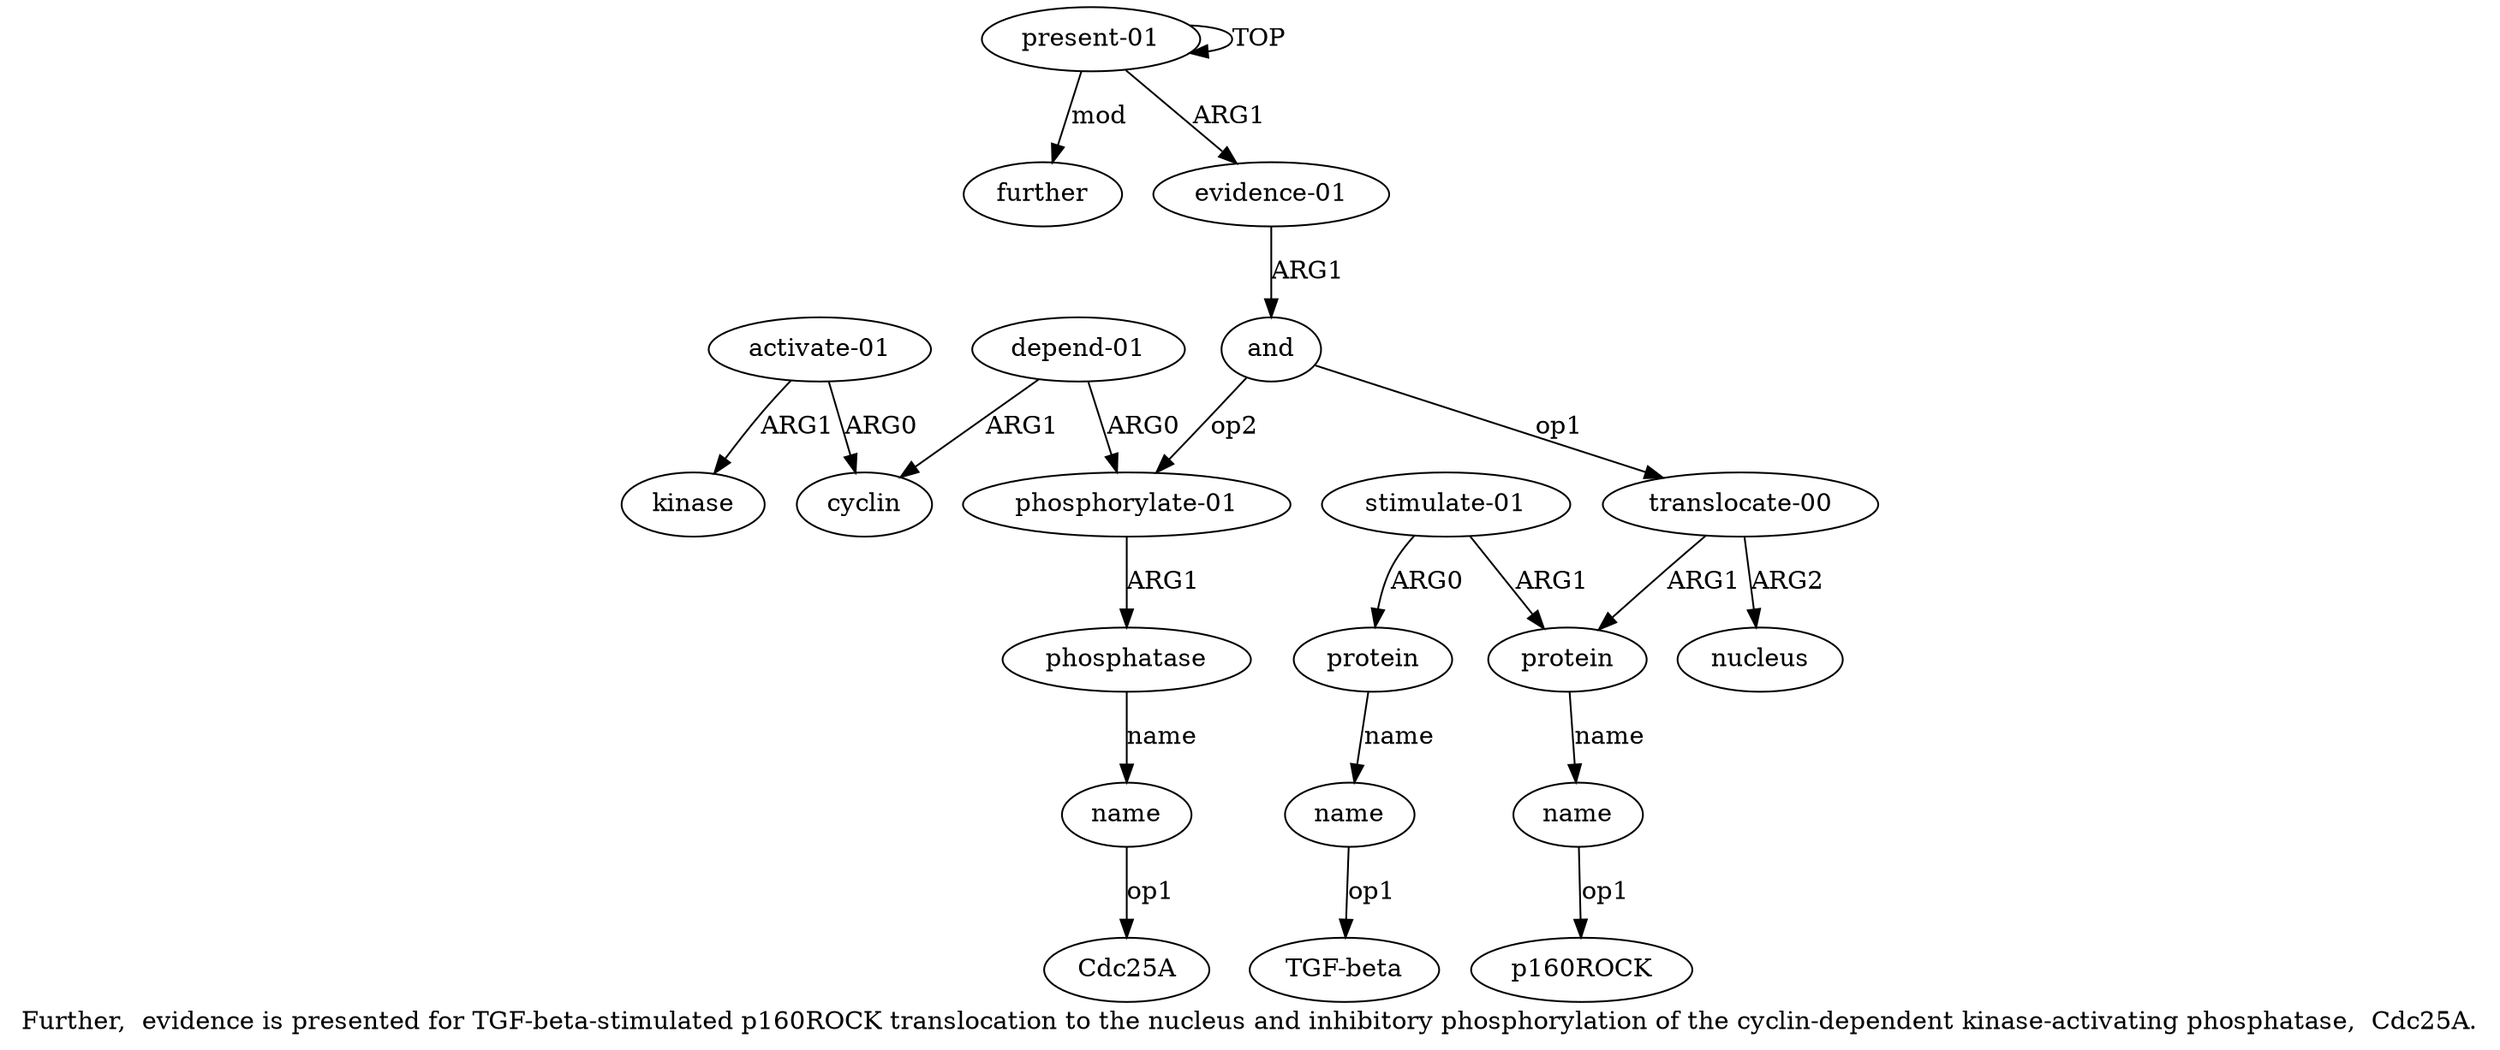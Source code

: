 digraph  {
	graph [label="Further,  evidence is presented for TGF-beta-stimulated p160ROCK translocation to the nucleus and inhibitory phosphorylation of \
the cyclin-dependent kinase-activating phosphatase,  Cdc25A."];
	node [label="\N"];
	a15	 [color=black,
		gold_ind=15,
		gold_label="activate-01",
		label="activate-01",
		test_ind=15,
		test_label="activate-01"];
	a14	 [color=black,
		gold_ind=14,
		gold_label=cyclin,
		label=cyclin,
		test_ind=14,
		test_label=cyclin];
	a15 -> a14 [key=0,
	color=black,
	gold_label=ARG0,
	label=ARG0,
	test_label=ARG0];
a16 [color=black,
	gold_ind=16,
	gold_label=kinase,
	label=kinase,
	test_ind=16,
	test_label=kinase];
a15 -> a16 [key=0,
color=black,
gold_label=ARG1,
label=ARG1,
test_label=ARG1];
a17 [color=black,
gold_ind=17,
gold_label=further,
label=further,
test_ind=17,
test_label=further];
a11 [color=black,
gold_ind=11,
gold_label=phosphatase,
label=phosphatase,
test_ind=11,
test_label=phosphatase];
a12 [color=black,
gold_ind=12,
gold_label=name,
label=name,
test_ind=12,
test_label=name];
a11 -> a12 [key=0,
color=black,
gold_label=name,
label=name,
test_label=name];
a10 [color=black,
gold_ind=10,
gold_label="phosphorylate-01",
label="phosphorylate-01",
test_ind=10,
test_label="phosphorylate-01"];
a10 -> a11 [key=0,
color=black,
gold_label=ARG1,
label=ARG1,
test_label=ARG1];
a13 [color=black,
gold_ind=13,
gold_label="depend-01",
label="depend-01",
test_ind=13,
test_label="depend-01"];
a13 -> a14 [key=0,
color=black,
gold_label=ARG1,
label=ARG1,
test_label=ARG1];
a13 -> a10 [key=0,
color=black,
gold_label=ARG0,
label=ARG0,
test_label=ARG0];
"a12 Cdc25A" [color=black,
gold_ind=-1,
gold_label=Cdc25A,
label=Cdc25A,
test_ind=-1,
test_label=Cdc25A];
a12 -> "a12 Cdc25A" [key=0,
color=black,
gold_label=op1,
label=op1,
test_label=op1];
"a5 p160ROCK" [color=black,
gold_ind=-1,
gold_label=p160ROCK,
label=p160ROCK,
test_ind=-1,
test_label=p160ROCK];
"a8 TGF-beta" [color=black,
gold_ind=-1,
gold_label="TGF-beta",
label="TGF-beta",
test_ind=-1,
test_label="TGF-beta"];
a1 [color=black,
gold_ind=1,
gold_label="evidence-01",
label="evidence-01",
test_ind=1,
test_label="evidence-01"];
a2 [color=black,
gold_ind=2,
gold_label=and,
label=and,
test_ind=2,
test_label=and];
a1 -> a2 [key=0,
color=black,
gold_label=ARG1,
label=ARG1,
test_label=ARG1];
a0 [color=black,
gold_ind=0,
gold_label="present-01",
label="present-01",
test_ind=0,
test_label="present-01"];
a0 -> a17 [key=0,
color=black,
gold_label=mod,
label=mod,
test_label=mod];
a0 -> a1 [key=0,
color=black,
gold_label=ARG1,
label=ARG1,
test_label=ARG1];
a0 -> a0 [key=0,
color=black,
gold_label=TOP,
label=TOP,
test_label=TOP];
a3 [color=black,
gold_ind=3,
gold_label="translocate-00",
label="translocate-00",
test_ind=3,
test_label="translocate-00"];
a4 [color=black,
gold_ind=4,
gold_label=protein,
label=protein,
test_ind=4,
test_label=protein];
a3 -> a4 [key=0,
color=black,
gold_label=ARG1,
label=ARG1,
test_label=ARG1];
a9 [color=black,
gold_ind=9,
gold_label=nucleus,
label=nucleus,
test_ind=9,
test_label=nucleus];
a3 -> a9 [key=0,
color=black,
gold_label=ARG2,
label=ARG2,
test_label=ARG2];
a2 -> a10 [key=0,
color=black,
gold_label=op2,
label=op2,
test_label=op2];
a2 -> a3 [key=0,
color=black,
gold_label=op1,
label=op1,
test_label=op1];
a5 [color=black,
gold_ind=5,
gold_label=name,
label=name,
test_ind=5,
test_label=name];
a5 -> "a5 p160ROCK" [key=0,
color=black,
gold_label=op1,
label=op1,
test_label=op1];
a4 -> a5 [key=0,
color=black,
gold_label=name,
label=name,
test_label=name];
a7 [color=black,
gold_ind=7,
gold_label=protein,
label=protein,
test_ind=7,
test_label=protein];
a8 [color=black,
gold_ind=8,
gold_label=name,
label=name,
test_ind=8,
test_label=name];
a7 -> a8 [key=0,
color=black,
gold_label=name,
label=name,
test_label=name];
a6 [color=black,
gold_ind=6,
gold_label="stimulate-01",
label="stimulate-01",
test_ind=6,
test_label="stimulate-01"];
a6 -> a4 [key=0,
color=black,
gold_label=ARG1,
label=ARG1,
test_label=ARG1];
a6 -> a7 [key=0,
color=black,
gold_label=ARG0,
label=ARG0,
test_label=ARG0];
a8 -> "a8 TGF-beta" [key=0,
color=black,
gold_label=op1,
label=op1,
test_label=op1];
}
